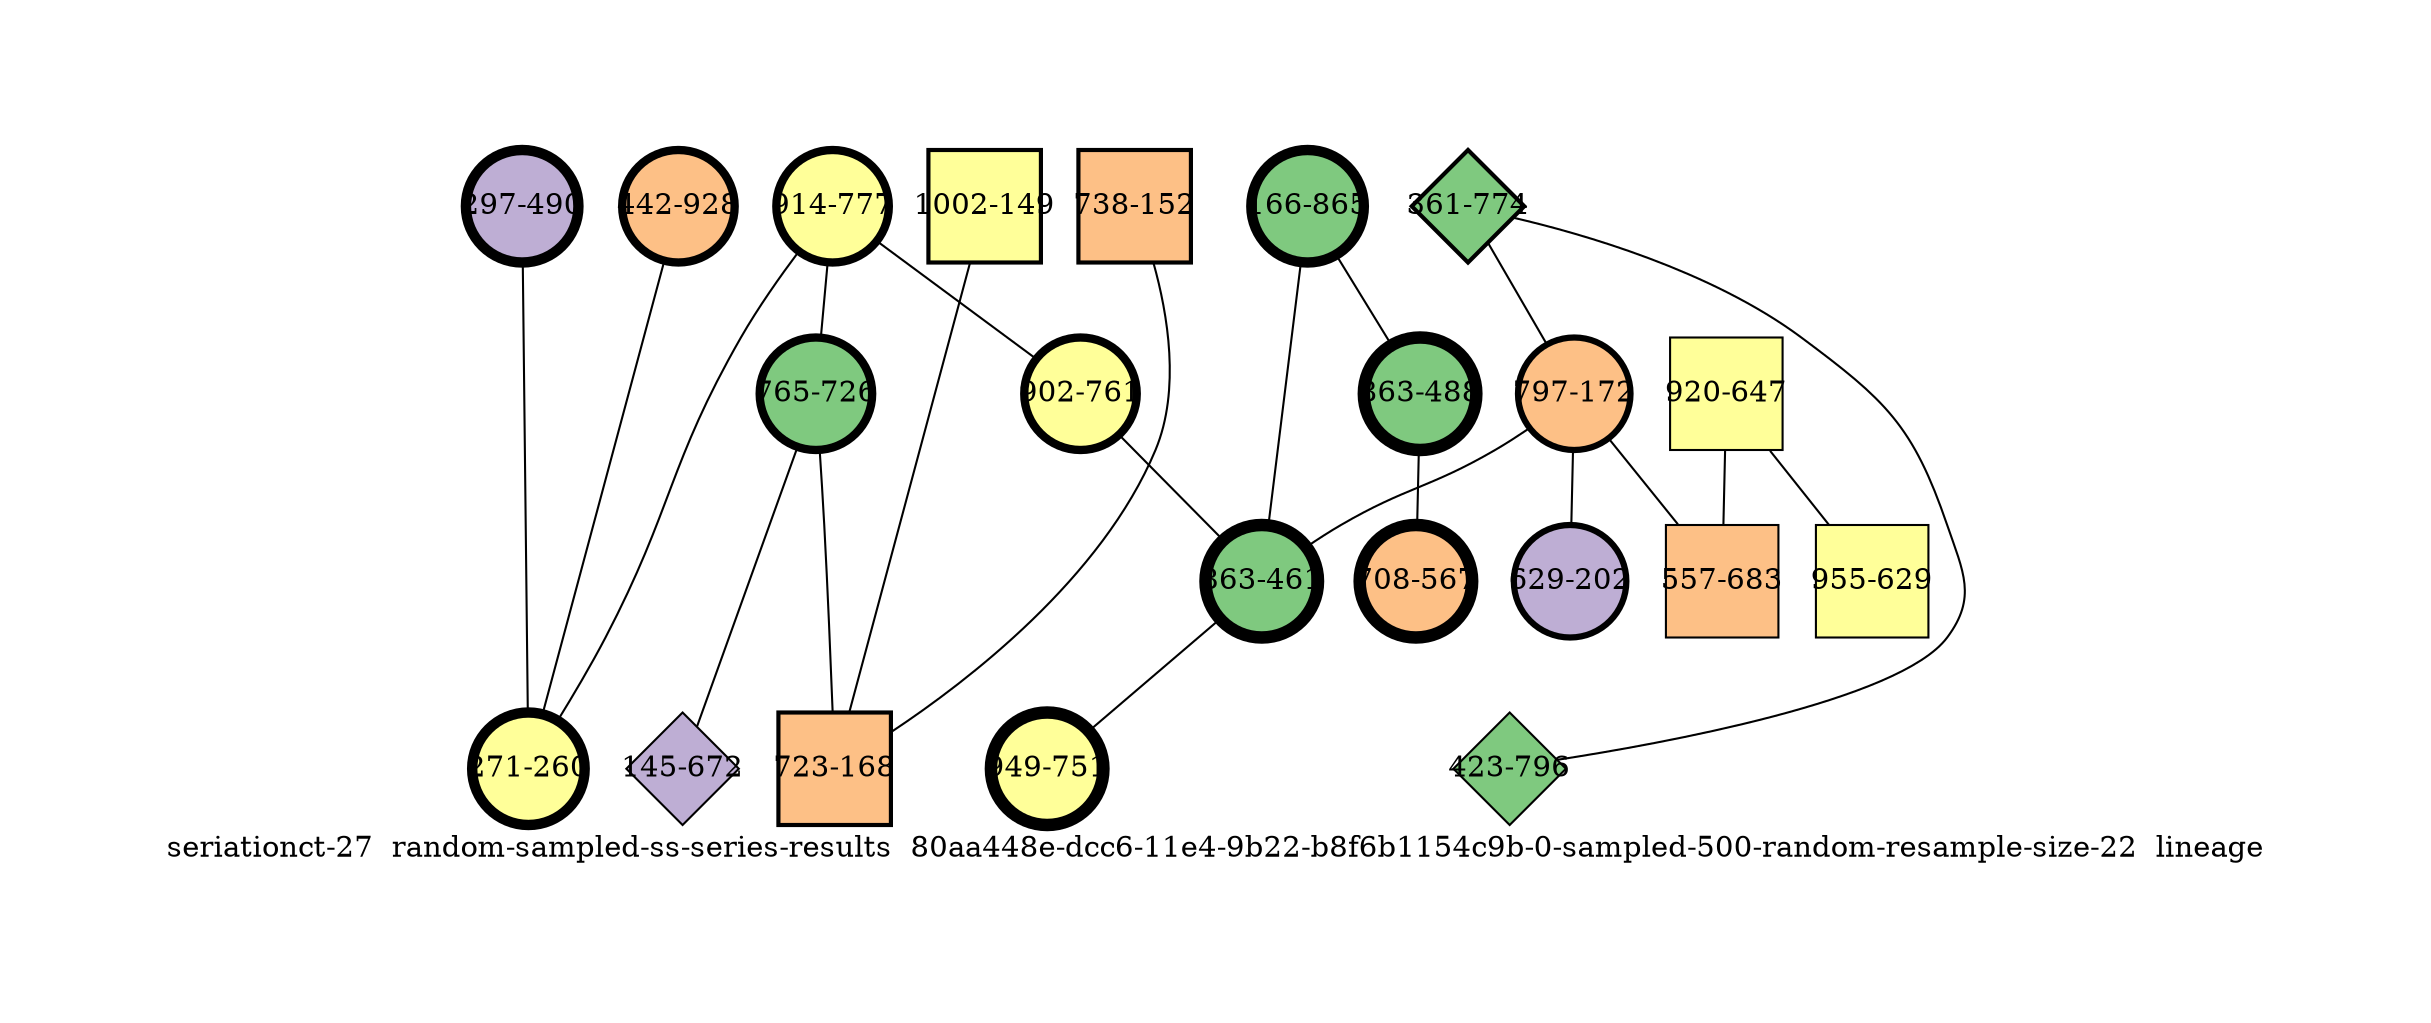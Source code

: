 strict graph "seriationct-27  random-sampled-ss-series-results  80aa448e-dcc6-11e4-9b22-b8f6b1154c9b-0-sampled-500-random-resample-size-22  lineage" {
labelloc=b;
ratio=auto;
pad="1.0";
label="seriationct-27  random-sampled-ss-series-results  80aa448e-dcc6-11e4-9b22-b8f6b1154c9b-0-sampled-500-random-resample-size-22  lineage";
node [width="0.75", style=filled, fixedsize=true, height="0.75", shape=circle, label=""];
0 [xCoordinate="490.0", appears_in_slice=5, yCoordinate="297.0", colorscheme=accent6, lineage_id=0, short_label="297-490", label="297-490", shape=circle, cluster_id=1, fillcolor=2, size="500.0", id=0, penwidth="5.0"];
1 [xCoordinate="774.0", appears_in_slice=2, yCoordinate="361.0", colorscheme=accent6, lineage_id=2, short_label="361-774", label="361-774", shape=diamond, cluster_id=0, fillcolor=1, size="500.0", id=1, penwidth="2.0"];
2 [xCoordinate="865.0", appears_in_slice=5, yCoordinate="166.0", colorscheme=accent6, lineage_id=0, short_label="166-865", label="166-865", shape=circle, cluster_id=0, fillcolor=1, size="500.0", id=2, penwidth="5.0"];
3 [xCoordinate="777.0", appears_in_slice=4, yCoordinate="914.0", colorscheme=accent6, lineage_id=0, short_label="914-777", label="914-777", shape=circle, cluster_id=3, fillcolor=4, size="500.0", id=3, penwidth="4.0"];
4 [xCoordinate="152.0", appears_in_slice=2, yCoordinate="738.0", colorscheme=accent6, lineage_id=1, short_label="738-152", label="738-152", shape=square, cluster_id=2, fillcolor=3, size="500.0", id=4, penwidth="2.0"];
5 [xCoordinate="488.0", appears_in_slice=6, yCoordinate="863.0", colorscheme=accent6, lineage_id=0, short_label="863-488", label="863-488", shape=circle, cluster_id=0, fillcolor=1, size="500.0", id=5, penwidth="6.0"];
6 [xCoordinate="647.0", appears_in_slice=1, yCoordinate="920.0", colorscheme=accent6, lineage_id=1, short_label="920-647", label="920-647", shape=square, cluster_id=3, fillcolor=4, size="500.0", id=6, penwidth="1.0"];
7 [xCoordinate="172.0", appears_in_slice=3, yCoordinate="797.0", colorscheme=accent6, lineage_id=0, short_label="797-172", label="797-172", shape=circle, cluster_id=2, fillcolor=3, size="500.0", id=7, penwidth="3.0"];
8 [xCoordinate="928.0", appears_in_slice=4, yCoordinate="442.0", colorscheme=accent6, lineage_id=0, short_label="442-928", label="442-928", shape=circle, cluster_id=2, fillcolor=3, size="500.0", id=8, penwidth="4.0"];
9 [xCoordinate="796.0", appears_in_slice=1, yCoordinate="423.0", colorscheme=accent6, lineage_id=2, short_label="423-796", label="423-796", shape=diamond, cluster_id=0, fillcolor=1, size="500.0", id=9, penwidth="1.0"];
10 [xCoordinate="726.0", appears_in_slice=4, yCoordinate="765.0", colorscheme=accent6, lineage_id=0, short_label="765-726", label="765-726", shape=circle, cluster_id=0, fillcolor=1, size="500.0", id=10, penwidth="4.0"];
11 [xCoordinate="260.0", appears_in_slice=5, yCoordinate="271.0", colorscheme=accent6, lineage_id=0, short_label="271-260", label="271-260", shape=circle, cluster_id=3, fillcolor=4, size="500.0", id=11, penwidth="5.0"];
12 [xCoordinate="672.0", appears_in_slice=1, yCoordinate="145.0", colorscheme=accent6, lineage_id=2, short_label="145-672", label="145-672", shape=diamond, cluster_id=1, fillcolor=2, size="500.0", id=12, penwidth="1.0"];
13 [xCoordinate="149.0", appears_in_slice=2, yCoordinate="1002.0", colorscheme=accent6, lineage_id=1, short_label="1002-149", label="1002-149", shape=square, cluster_id=3, fillcolor=4, size="500.0", id=13, penwidth="2.0"];
14 [xCoordinate="202.0", appears_in_slice=3, yCoordinate="629.0", colorscheme=accent6, lineage_id=0, short_label="629-202", label="629-202", shape=circle, cluster_id=1, fillcolor=2, size="500.0", id=14, penwidth="3.0"];
15 [xCoordinate="683.0", appears_in_slice=1, yCoordinate="557.0", colorscheme=accent6, lineage_id=1, short_label="557-683", label="557-683", shape=square, cluster_id=2, fillcolor=3, size="500.0", id=15, penwidth="1.0"];
16 [xCoordinate="761.0", appears_in_slice=4, yCoordinate="902.0", colorscheme=accent6, lineage_id=0, short_label="902-761", label="902-761", shape=circle, cluster_id=3, fillcolor=4, size="500.0", id=16, penwidth="4.0"];
17 [xCoordinate="629.0", appears_in_slice=1, yCoordinate="955.0", colorscheme=accent6, lineage_id=1, short_label="955-629", label="955-629", shape=square, cluster_id=3, fillcolor=4, size="500.0", id=17, penwidth="1.0"];
18 [xCoordinate="168.0", appears_in_slice=2, yCoordinate="723.0", colorscheme=accent6, lineage_id=1, short_label="723-168", label="723-168", shape=square, cluster_id=2, fillcolor=3, size="500.0", id=18, penwidth="2.0"];
19 [xCoordinate="567.0", appears_in_slice=6, yCoordinate="708.0", colorscheme=accent6, lineage_id=0, short_label="708-567", label="708-567", shape=circle, cluster_id=2, fillcolor=3, size="500.0", id=19, penwidth="6.0"];
20 [xCoordinate="461.0", appears_in_slice=6, yCoordinate="863.0", colorscheme=accent6, lineage_id=0, short_label="863-461", label="863-461", shape=circle, cluster_id=0, fillcolor=1, size="500.0", id=20, penwidth="6.0"];
21 [xCoordinate="751.0", appears_in_slice=6, yCoordinate="949.0", colorscheme=accent6, lineage_id=0, short_label="949-751", label="949-751", shape=circle, cluster_id=3, fillcolor=4, size="500.0", id=21, penwidth="6.0"];
0 -- 11  [inverseweight="2.71035556126", weight="0.368955281843"];
1 -- 9  [inverseweight="3.96625585435", weight="0.252126952149"];
1 -- 7  [inverseweight="1.40900424053", weight="0.709721071971"];
2 -- 20  [inverseweight="2.66357161894", weight="0.375435746833"];
2 -- 5  [inverseweight="2.73694376073", weight="0.365371044282"];
3 -- 16  [inverseweight="11.4587312129", weight="0.0872696969171"];
3 -- 10  [inverseweight="4.28714940858", weight="0.233255225022"];
3 -- 11  [inverseweight="5.07673082567", weight="0.196977156036"];
4 -- 18  [inverseweight="20.480798013", weight="0.0488262224629"];
5 -- 19  [inverseweight="2.77632144787", weight="0.360188839361"];
6 -- 17  [inverseweight="53.9163866017", weight="0.018547236991"];
6 -- 15  [inverseweight="1.43161318594", weight="0.698512705683"];
7 -- 20  [inverseweight="3.38860417443", weight="0.295106760343"];
7 -- 14  [inverseweight="1.51258410674", weight="0.661120261375"];
7 -- 15  [inverseweight="1.49307623527", weight="0.66975816531"];
8 -- 11  [inverseweight="1.52112763926", weight="0.657407027647"];
10 -- 18  [inverseweight="3.85368615668", weight="0.259491811046"];
10 -- 12  [inverseweight="2.88109076156", weight="0.347090766227"];
13 -- 18  [inverseweight="18.4302445194", weight="0.054258639865"];
16 -- 20  [inverseweight="3.64798333208", weight="0.274124059506"];
20 -- 21  [inverseweight="20.9060502502", weight="0.0478330429724"];
}

